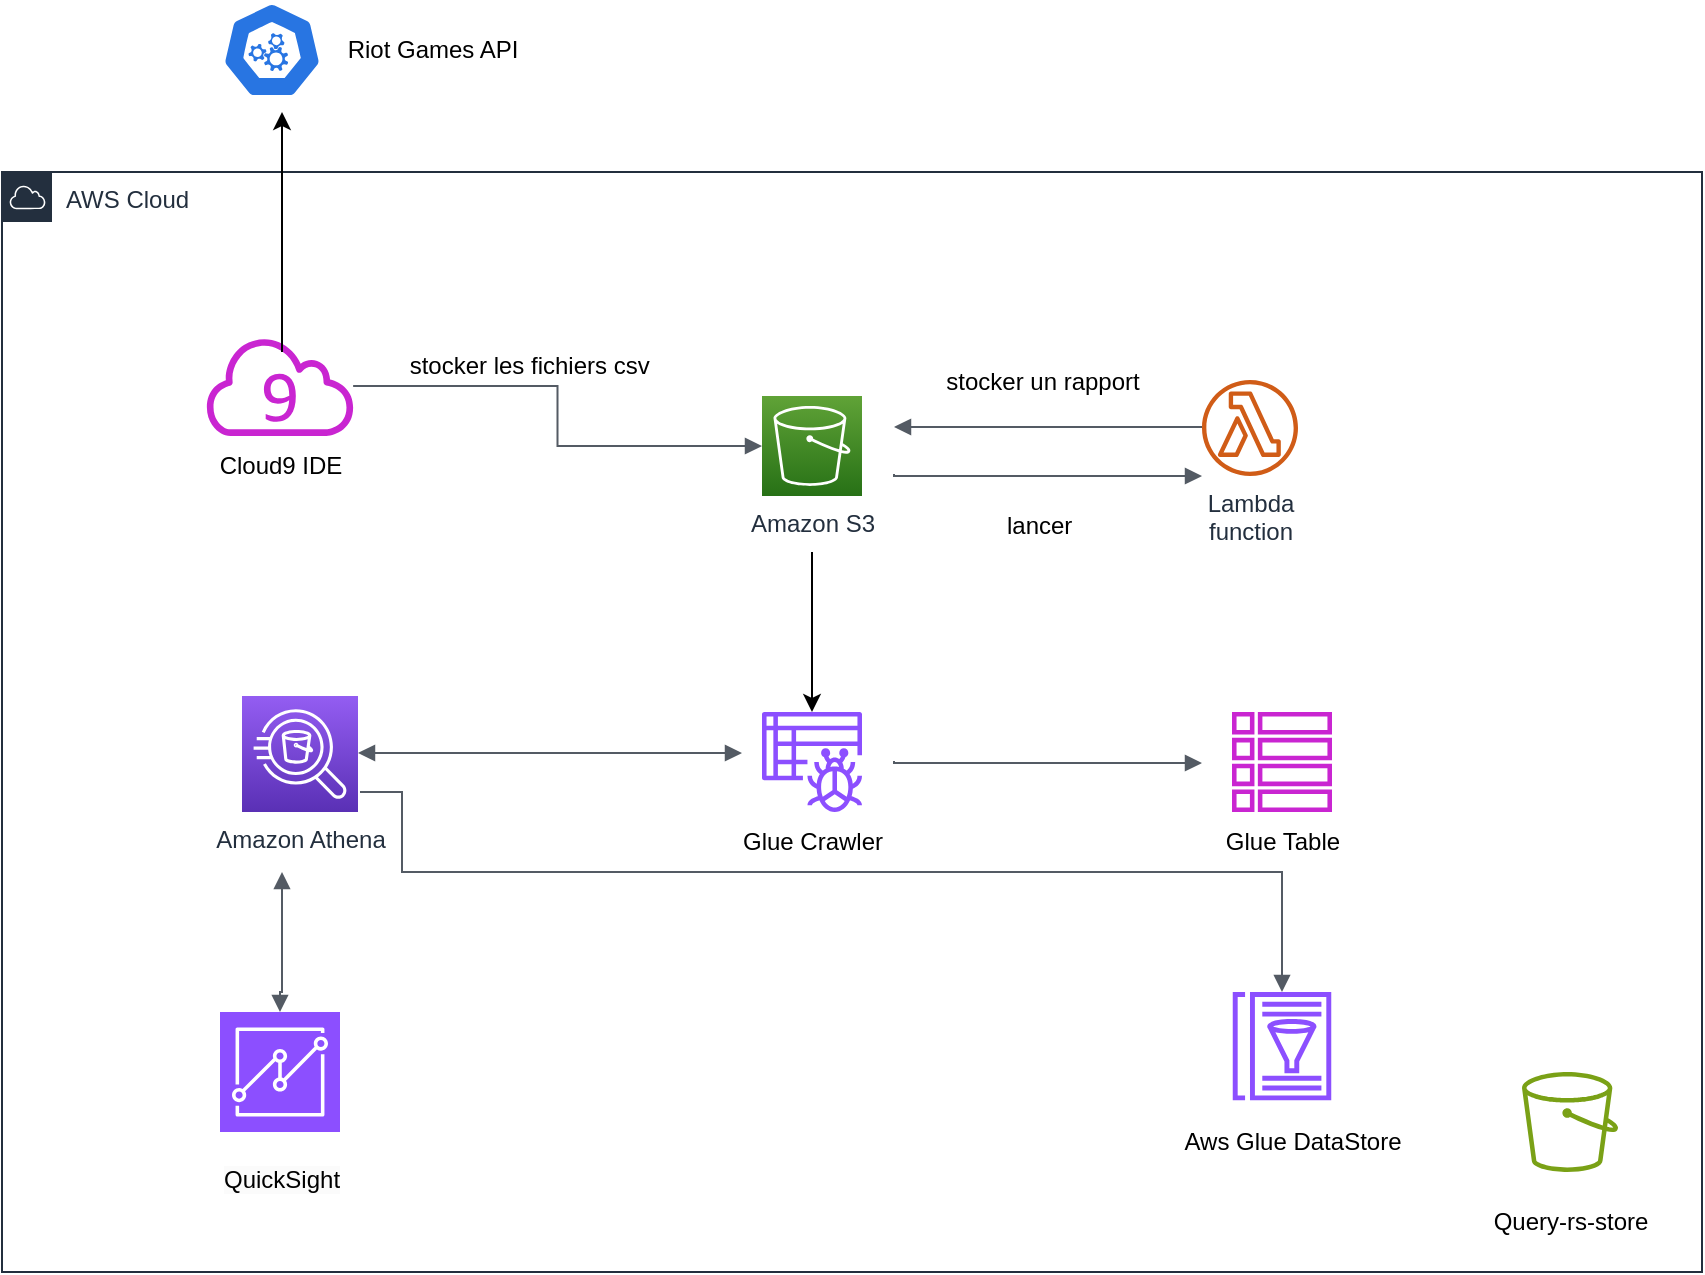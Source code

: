 <mxfile version="22.1.21" type="device">
  <diagram id="Ht1M8jgEwFfnCIfOTk4-" name="Page-1">
    <mxGraphModel dx="1420" dy="669" grid="1" gridSize="10" guides="1" tooltips="1" connect="1" arrows="1" fold="1" page="1" pageScale="1" pageWidth="1169" pageHeight="827" math="0" shadow="0">
      <root>
        <mxCell id="0" />
        <mxCell id="1" parent="0" />
        <mxCell id="fJkiHH_dXdpL3qH0rlqj-2" value="AWS Cloud" style="points=[[0,0],[0.25,0],[0.5,0],[0.75,0],[1,0],[1,0.25],[1,0.5],[1,0.75],[1,1],[0.75,1],[0.5,1],[0.25,1],[0,1],[0,0.75],[0,0.5],[0,0.25]];outlineConnect=0;gradientColor=none;html=1;whiteSpace=wrap;fontSize=12;fontStyle=0;container=1;pointerEvents=0;collapsible=0;recursiveResize=0;shape=mxgraph.aws4.group;grIcon=mxgraph.aws4.group_aws_cloud;strokeColor=#232F3E;fillColor=none;verticalAlign=top;align=left;spacingLeft=30;fontColor=#232F3E;dashed=0;" vertex="1" parent="1">
          <mxGeometry x="100" y="130" width="850" height="550" as="geometry" />
        </mxCell>
        <mxCell id="UEzPUAAOIrF-is8g5C7q-116" value="Amazon S3" style="outlineConnect=0;fontColor=#232F3E;gradientColor=#60A337;gradientDirection=north;fillColor=#277116;strokeColor=#ffffff;dashed=0;verticalLabelPosition=bottom;verticalAlign=top;align=center;html=1;fontSize=12;fontStyle=0;aspect=fixed;shape=mxgraph.aws4.resourceIcon;resIcon=mxgraph.aws4.s3;labelBackgroundColor=#ffffff;" parent="fJkiHH_dXdpL3qH0rlqj-2" vertex="1">
          <mxGeometry x="380" y="112" width="50" height="50" as="geometry" />
        </mxCell>
        <mxCell id="UEzPUAAOIrF-is8g5C7q-115" value="Lambda&lt;br&gt;function" style="outlineConnect=0;fontColor=#232F3E;gradientColor=none;fillColor=#D05C17;strokeColor=none;dashed=0;verticalLabelPosition=bottom;verticalAlign=top;align=center;html=1;fontSize=12;fontStyle=0;aspect=fixed;pointerEvents=1;shape=mxgraph.aws4.lambda_function;labelBackgroundColor=#ffffff;" parent="fJkiHH_dXdpL3qH0rlqj-2" vertex="1">
          <mxGeometry x="600" y="104" width="48" height="48" as="geometry" />
        </mxCell>
        <mxCell id="fJkiHH_dXdpL3qH0rlqj-21" value="" style="edgeStyle=orthogonalEdgeStyle;html=1;endArrow=none;elbow=vertical;startArrow=block;startFill=1;strokeColor=#545B64;rounded=0;" edge="1" parent="fJkiHH_dXdpL3qH0rlqj-2" target="UEzPUAAOIrF-is8g5C7q-115">
          <mxGeometry width="100" relative="1" as="geometry">
            <mxPoint x="446" y="127.5" as="sourcePoint" />
            <mxPoint x="546" y="127.5" as="targetPoint" />
            <Array as="points" />
          </mxGeometry>
        </mxCell>
        <mxCell id="fJkiHH_dXdpL3qH0rlqj-22" value="" style="edgeStyle=orthogonalEdgeStyle;html=1;endArrow=block;elbow=vertical;startArrow=none;endFill=1;strokeColor=#545B64;rounded=0;" edge="1" parent="fJkiHH_dXdpL3qH0rlqj-2" target="UEzPUAAOIrF-is8g5C7q-115">
          <mxGeometry width="100" relative="1" as="geometry">
            <mxPoint x="446" y="151" as="sourcePoint" />
            <mxPoint x="546" y="151" as="targetPoint" />
            <Array as="points">
              <mxPoint x="446" y="152" />
            </Array>
          </mxGeometry>
        </mxCell>
        <mxCell id="fJkiHH_dXdpL3qH0rlqj-23" value="stocker un rapport" style="text;html=1;align=center;verticalAlign=middle;resizable=0;points=[];autosize=1;strokeColor=none;fillColor=none;" vertex="1" parent="fJkiHH_dXdpL3qH0rlqj-2">
          <mxGeometry x="460" y="90" width="120" height="30" as="geometry" />
        </mxCell>
        <mxCell id="fJkiHH_dXdpL3qH0rlqj-24" value="lancer&amp;nbsp;" style="text;html=1;align=center;verticalAlign=middle;resizable=0;points=[];autosize=1;strokeColor=none;fillColor=none;" vertex="1" parent="fJkiHH_dXdpL3qH0rlqj-2">
          <mxGeometry x="490" y="162" width="60" height="30" as="geometry" />
        </mxCell>
        <mxCell id="fJkiHH_dXdpL3qH0rlqj-25" value="" style="sketch=0;outlineConnect=0;fontColor=#232F3E;gradientColor=none;fillColor=#C925D1;strokeColor=none;dashed=0;verticalLabelPosition=bottom;verticalAlign=top;align=center;html=1;fontSize=12;fontStyle=0;aspect=fixed;shape=mxgraph.aws4.cloud9;" vertex="1" parent="fJkiHH_dXdpL3qH0rlqj-2">
          <mxGeometry x="100" y="82" width="78" height="50" as="geometry" />
        </mxCell>
        <mxCell id="fJkiHH_dXdpL3qH0rlqj-29" value="" style="edgeStyle=orthogonalEdgeStyle;html=1;endArrow=block;elbow=vertical;startArrow=none;endFill=1;strokeColor=#545B64;rounded=0;" edge="1" parent="fJkiHH_dXdpL3qH0rlqj-2" source="fJkiHH_dXdpL3qH0rlqj-25" target="UEzPUAAOIrF-is8g5C7q-116">
          <mxGeometry width="100" relative="1" as="geometry">
            <mxPoint x="228" y="120" as="sourcePoint" />
            <mxPoint x="328" y="120" as="targetPoint" />
            <Array as="points" />
          </mxGeometry>
        </mxCell>
        <mxCell id="fJkiHH_dXdpL3qH0rlqj-30" value="stocker les fichiers csv&amp;nbsp;" style="text;html=1;align=center;verticalAlign=middle;resizable=0;points=[];autosize=1;strokeColor=none;fillColor=none;" vertex="1" parent="fJkiHH_dXdpL3qH0rlqj-2">
          <mxGeometry x="190" y="82" width="150" height="30" as="geometry" />
        </mxCell>
        <mxCell id="fJkiHH_dXdpL3qH0rlqj-32" value="" style="endArrow=classic;html=1;rounded=0;" edge="1" parent="fJkiHH_dXdpL3qH0rlqj-2">
          <mxGeometry width="50" height="50" relative="1" as="geometry">
            <mxPoint x="140" y="90" as="sourcePoint" />
            <mxPoint x="140" y="-30" as="targetPoint" />
          </mxGeometry>
        </mxCell>
        <mxCell id="fJkiHH_dXdpL3qH0rlqj-35" value="" style="sketch=0;outlineConnect=0;fontColor=#232F3E;gradientColor=none;fillColor=#8C4FFF;strokeColor=none;dashed=0;verticalLabelPosition=bottom;verticalAlign=top;align=center;html=1;fontSize=12;fontStyle=0;aspect=fixed;pointerEvents=1;shape=mxgraph.aws4.glue_crawlers;" vertex="1" parent="fJkiHH_dXdpL3qH0rlqj-2">
          <mxGeometry x="380" y="270" width="50" height="50" as="geometry" />
        </mxCell>
        <mxCell id="fJkiHH_dXdpL3qH0rlqj-36" value="Cloud9 IDE" style="text;html=1;align=center;verticalAlign=middle;resizable=0;points=[];autosize=1;strokeColor=none;fillColor=none;" vertex="1" parent="fJkiHH_dXdpL3qH0rlqj-2">
          <mxGeometry x="99" y="132" width="80" height="30" as="geometry" />
        </mxCell>
        <mxCell id="fJkiHH_dXdpL3qH0rlqj-37" value="Glue Crawler" style="text;html=1;align=center;verticalAlign=middle;resizable=0;points=[];autosize=1;strokeColor=none;fillColor=none;" vertex="1" parent="fJkiHH_dXdpL3qH0rlqj-2">
          <mxGeometry x="360" y="320" width="90" height="30" as="geometry" />
        </mxCell>
        <mxCell id="fJkiHH_dXdpL3qH0rlqj-40" value="" style="endArrow=classic;html=1;rounded=0;" edge="1" parent="fJkiHH_dXdpL3qH0rlqj-2" target="fJkiHH_dXdpL3qH0rlqj-35">
          <mxGeometry width="50" height="50" relative="1" as="geometry">
            <mxPoint x="405" y="190" as="sourcePoint" />
            <mxPoint x="360.5" y="192" as="targetPoint" />
          </mxGeometry>
        </mxCell>
        <mxCell id="fJkiHH_dXdpL3qH0rlqj-42" value="" style="sketch=0;outlineConnect=0;fontColor=#232F3E;gradientColor=none;fillColor=#C925D1;strokeColor=none;dashed=0;verticalLabelPosition=bottom;verticalAlign=top;align=center;html=1;fontSize=12;fontStyle=0;aspect=fixed;pointerEvents=1;shape=mxgraph.aws4.table;" vertex="1" parent="fJkiHH_dXdpL3qH0rlqj-2">
          <mxGeometry x="615" y="270" width="50" height="50" as="geometry" />
        </mxCell>
        <mxCell id="fJkiHH_dXdpL3qH0rlqj-43" value="Glue Table" style="text;html=1;align=center;verticalAlign=middle;resizable=0;points=[];autosize=1;strokeColor=none;fillColor=none;" vertex="1" parent="fJkiHH_dXdpL3qH0rlqj-2">
          <mxGeometry x="600" y="320" width="80" height="30" as="geometry" />
        </mxCell>
        <mxCell id="fJkiHH_dXdpL3qH0rlqj-44" value="" style="edgeStyle=orthogonalEdgeStyle;html=1;endArrow=block;elbow=vertical;startArrow=none;endFill=1;strokeColor=#545B64;rounded=0;" edge="1" parent="fJkiHH_dXdpL3qH0rlqj-2">
          <mxGeometry width="100" relative="1" as="geometry">
            <mxPoint x="446" y="294.5" as="sourcePoint" />
            <mxPoint x="600" y="295.5" as="targetPoint" />
            <Array as="points">
              <mxPoint x="446" y="295.5" />
            </Array>
          </mxGeometry>
        </mxCell>
        <mxCell id="fJkiHH_dXdpL3qH0rlqj-46" value="Amazon Athena" style="outlineConnect=0;fontColor=#232F3E;gradientColor=#945DF2;gradientDirection=north;fillColor=#5A30B5;strokeColor=#ffffff;dashed=0;verticalLabelPosition=bottom;verticalAlign=top;align=center;html=1;fontSize=12;fontStyle=0;aspect=fixed;shape=mxgraph.aws4.resourceIcon;resIcon=mxgraph.aws4.athena;labelBackgroundColor=#ffffff;" vertex="1" parent="fJkiHH_dXdpL3qH0rlqj-2">
          <mxGeometry x="120" y="262" width="58" height="58" as="geometry" />
        </mxCell>
        <mxCell id="fJkiHH_dXdpL3qH0rlqj-48" value="" style="edgeStyle=orthogonalEdgeStyle;html=1;endArrow=block;elbow=vertical;startArrow=block;startFill=1;endFill=1;strokeColor=#545B64;rounded=0;" edge="1" parent="fJkiHH_dXdpL3qH0rlqj-2" source="fJkiHH_dXdpL3qH0rlqj-46">
          <mxGeometry width="100" relative="1" as="geometry">
            <mxPoint x="270" y="290.5" as="sourcePoint" />
            <mxPoint x="370" y="290.5" as="targetPoint" />
          </mxGeometry>
        </mxCell>
        <mxCell id="fJkiHH_dXdpL3qH0rlqj-41" value="" style="sketch=0;outlineConnect=0;fontColor=#232F3E;gradientColor=none;fillColor=#8C4FFF;strokeColor=none;dashed=0;verticalLabelPosition=bottom;verticalAlign=top;align=center;html=1;fontSize=12;fontStyle=0;aspect=fixed;pointerEvents=1;shape=mxgraph.aws4.glue_data_catalog;" vertex="1" parent="fJkiHH_dXdpL3qH0rlqj-2">
          <mxGeometry x="615" y="410" width="50" height="54.17" as="geometry" />
        </mxCell>
        <mxCell id="fJkiHH_dXdpL3qH0rlqj-49" value="Aws Glue DataStore&lt;br&gt;" style="text;html=1;align=center;verticalAlign=middle;resizable=0;points=[];autosize=1;strokeColor=none;fillColor=none;" vertex="1" parent="fJkiHH_dXdpL3qH0rlqj-2">
          <mxGeometry x="580" y="470" width="130" height="30" as="geometry" />
        </mxCell>
        <mxCell id="fJkiHH_dXdpL3qH0rlqj-50" value="" style="edgeStyle=orthogonalEdgeStyle;html=1;endArrow=block;elbow=vertical;startArrow=none;endFill=1;strokeColor=#545B64;rounded=0;" edge="1" parent="fJkiHH_dXdpL3qH0rlqj-2" target="fJkiHH_dXdpL3qH0rlqj-41">
          <mxGeometry width="100" relative="1" as="geometry">
            <mxPoint x="179" y="310" as="sourcePoint" />
            <mxPoint x="279" y="310" as="targetPoint" />
            <Array as="points">
              <mxPoint x="200" y="310" />
              <mxPoint x="200" y="350" />
              <mxPoint x="640" y="350" />
            </Array>
          </mxGeometry>
        </mxCell>
        <mxCell id="fJkiHH_dXdpL3qH0rlqj-12" value="" style="sketch=0;points=[[0,0,0],[0.25,0,0],[0.5,0,0],[0.75,0,0],[1,0,0],[0,1,0],[0.25,1,0],[0.5,1,0],[0.75,1,0],[1,1,0],[0,0.25,0],[0,0.5,0],[0,0.75,0],[1,0.25,0],[1,0.5,0],[1,0.75,0]];outlineConnect=0;fontColor=#232F3E;fillColor=#8C4FFF;strokeColor=#ffffff;dashed=0;verticalLabelPosition=bottom;verticalAlign=top;align=center;html=1;fontSize=12;fontStyle=0;aspect=fixed;shape=mxgraph.aws4.resourceIcon;resIcon=mxgraph.aws4.quicksight;" vertex="1" parent="fJkiHH_dXdpL3qH0rlqj-2">
          <mxGeometry x="109" y="420" width="60" height="60" as="geometry" />
        </mxCell>
        <mxCell id="fJkiHH_dXdpL3qH0rlqj-53" value="" style="edgeStyle=orthogonalEdgeStyle;html=1;endArrow=block;elbow=vertical;startArrow=block;startFill=1;endFill=1;strokeColor=#545B64;rounded=0;exitX=0.5;exitY=0;exitDx=0;exitDy=0;exitPerimeter=0;" edge="1" parent="fJkiHH_dXdpL3qH0rlqj-2" source="fJkiHH_dXdpL3qH0rlqj-12">
          <mxGeometry width="100" relative="1" as="geometry">
            <mxPoint x="130" y="410" as="sourcePoint" />
            <mxPoint x="140" y="350" as="targetPoint" />
            <Array as="points">
              <mxPoint x="139" y="410" />
              <mxPoint x="140" y="410" />
            </Array>
          </mxGeometry>
        </mxCell>
        <mxCell id="fJkiHH_dXdpL3qH0rlqj-54" value="&lt;span style=&quot;color: rgb(0, 0, 0); font-family: Helvetica; font-size: 12px; font-style: normal; font-variant-ligatures: normal; font-variant-caps: normal; font-weight: 400; letter-spacing: normal; orphans: 2; text-align: center; text-indent: 0px; text-transform: none; widows: 2; word-spacing: 0px; -webkit-text-stroke-width: 0px; background-color: rgb(251, 251, 251); text-decoration-thickness: initial; text-decoration-style: initial; text-decoration-color: initial; float: none; display: inline !important;&quot;&gt;QuickSight&lt;/span&gt;" style="text;whiteSpace=wrap;html=1;" vertex="1" parent="fJkiHH_dXdpL3qH0rlqj-2">
          <mxGeometry x="109" y="490" width="140" height="40" as="geometry" />
        </mxCell>
        <mxCell id="fJkiHH_dXdpL3qH0rlqj-59" value="" style="sketch=0;outlineConnect=0;fontColor=#232F3E;gradientColor=none;fillColor=#7AA116;strokeColor=none;dashed=0;verticalLabelPosition=bottom;verticalAlign=top;align=center;html=1;fontSize=12;fontStyle=0;aspect=fixed;pointerEvents=1;shape=mxgraph.aws4.bucket;" vertex="1" parent="fJkiHH_dXdpL3qH0rlqj-2">
          <mxGeometry x="760" y="450" width="48.08" height="50" as="geometry" />
        </mxCell>
        <mxCell id="fJkiHH_dXdpL3qH0rlqj-60" value="Query-rs-store" style="text;html=1;align=center;verticalAlign=middle;resizable=0;points=[];autosize=1;strokeColor=none;fillColor=none;" vertex="1" parent="fJkiHH_dXdpL3qH0rlqj-2">
          <mxGeometry x="734.04" y="510" width="100" height="30" as="geometry" />
        </mxCell>
        <mxCell id="fJkiHH_dXdpL3qH0rlqj-33" value="" style="aspect=fixed;sketch=0;html=1;dashed=0;whitespace=wrap;fillColor=#2875E2;strokeColor=#ffffff;points=[[0.005,0.63,0],[0.1,0.2,0],[0.9,0.2,0],[0.5,0,0],[0.995,0.63,0],[0.72,0.99,0],[0.5,1,0],[0.28,0.99,0]];shape=mxgraph.kubernetes.icon2;prIcon=api" vertex="1" parent="1">
          <mxGeometry x="210" y="45" width="50" height="48" as="geometry" />
        </mxCell>
        <mxCell id="fJkiHH_dXdpL3qH0rlqj-34" value="Riot Games API&lt;br&gt;" style="text;html=1;align=center;verticalAlign=middle;resizable=0;points=[];autosize=1;strokeColor=none;fillColor=none;" vertex="1" parent="1">
          <mxGeometry x="260" y="54" width="110" height="30" as="geometry" />
        </mxCell>
      </root>
    </mxGraphModel>
  </diagram>
</mxfile>

